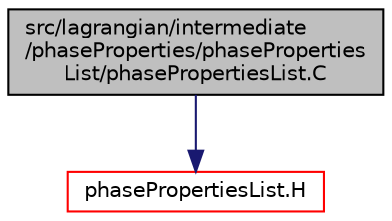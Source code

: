 digraph "src/lagrangian/intermediate/phaseProperties/phasePropertiesList/phasePropertiesList.C"
{
  bgcolor="transparent";
  edge [fontname="Helvetica",fontsize="10",labelfontname="Helvetica",labelfontsize="10"];
  node [fontname="Helvetica",fontsize="10",shape=record];
  Node1 [label="src/lagrangian/intermediate\l/phaseProperties/phaseProperties\lList/phasePropertiesList.C",height=0.2,width=0.4,color="black", fillcolor="grey75", style="filled", fontcolor="black"];
  Node1 -> Node2 [color="midnightblue",fontsize="10",style="solid",fontname="Helvetica"];
  Node2 [label="phasePropertiesList.H",height=0.2,width=0.4,color="red",URL="$a06758.html"];
}
